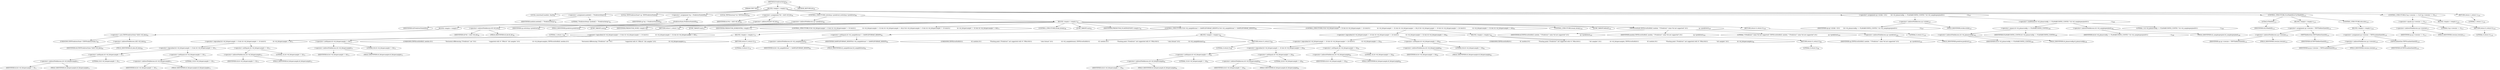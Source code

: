 digraph "PredictorSetup" {  
"35738" [label = <(METHOD,PredictorSetup)<SUB>59</SUB>> ]
"35739" [label = <(PARAM,TIFF *tif)<SUB>59</SUB>> ]
"35740" [label = <(BLOCK,&lt;empty&gt;,&lt;empty&gt;)<SUB>60</SUB>> ]
"35741" [label = <(LOCAL,constchar[] module: char[])<SUB>61</SUB>> ]
"35742" [label = <(&lt;operator&gt;.assignment,module[] = &quot;PredictorSetup&quot;)<SUB>61</SUB>> ]
"35743" [label = <(IDENTIFIER,module,module[] = &quot;PredictorSetup&quot;)<SUB>61</SUB>> ]
"35744" [label = <(LITERAL,&quot;PredictorSetup&quot;,module[] = &quot;PredictorSetup&quot;)<SUB>61</SUB>> ]
"35745" [label = <(LOCAL,TIFFPredictorState* sp: TIFFPredictorState)<SUB>63</SUB>> ]
"35746" [label = <(&lt;operator&gt;.assignment,*sp = PredictorState(tif))<SUB>63</SUB>> ]
"35747" [label = <(IDENTIFIER,sp,*sp = PredictorState(tif))<SUB>63</SUB>> ]
"35748" [label = <(PredictorState,PredictorState(tif))<SUB>63</SUB>> ]
"35749" [label = <(IDENTIFIER,tif,PredictorState(tif))<SUB>63</SUB>> ]
"35750" [label = <(BLOCK,&lt;empty&gt;,&lt;empty&gt;)> ]
"35751" [label = <(&lt;operator&gt;.cast,(TIFFPredictorState *)(tif)-&gt;tif_data)<SUB>63</SUB>> ]
"35752" [label = <(UNKNOWN,TIFFPredictorState *,TIFFPredictorState *)<SUB>63</SUB>> ]
"35753" [label = <(&lt;operator&gt;.indirectFieldAccess,(tif)-&gt;tif_data)<SUB>63</SUB>> ]
"35754" [label = <(IDENTIFIER,tif,(TIFFPredictorState *)(tif)-&gt;tif_data)<SUB>63</SUB>> ]
"35755" [label = <(FIELD_IDENTIFIER,tif_data,tif_data)<SUB>63</SUB>> ]
"35756" [label = <(LOCAL,TIFFDirectory* td: TIFFDirectory)<SUB>64</SUB>> ]
"35757" [label = <(&lt;operator&gt;.assignment,*td = &amp;tif-&gt;tif_dir)<SUB>64</SUB>> ]
"35758" [label = <(IDENTIFIER,td,*td = &amp;tif-&gt;tif_dir)<SUB>64</SUB>> ]
"35759" [label = <(&lt;operator&gt;.addressOf,&amp;tif-&gt;tif_dir)<SUB>64</SUB>> ]
"35760" [label = <(&lt;operator&gt;.indirectFieldAccess,tif-&gt;tif_dir)<SUB>64</SUB>> ]
"35761" [label = <(IDENTIFIER,tif,*td = &amp;tif-&gt;tif_dir)<SUB>64</SUB>> ]
"35762" [label = <(FIELD_IDENTIFIER,tif_dir,tif_dir)<SUB>64</SUB>> ]
"35763" [label = <(CONTROL_STRUCTURE,switch(sp-&gt;predictor),switch(sp-&gt;predictor))<SUB>66</SUB>> ]
"35764" [label = <(&lt;operator&gt;.indirectFieldAccess,sp-&gt;predictor)<SUB>66</SUB>> ]
"35765" [label = <(IDENTIFIER,sp,switch(sp-&gt;predictor))<SUB>66</SUB>> ]
"35766" [label = <(FIELD_IDENTIFIER,predictor,predictor)<SUB>66</SUB>> ]
"35767" [label = <(BLOCK,&lt;empty&gt;,&lt;empty&gt;)<SUB>67</SUB>> ]
"35768" [label = <(JUMP_TARGET,case)<SUB>68</SUB>> ]
"35769" [label = <(IDENTIFIER,PREDICTOR_NONE,&lt;empty&gt;)<SUB>68</SUB>> ]
"35770" [label = <(RETURN,return 1;,return 1;)<SUB>69</SUB>> ]
"35771" [label = <(LITERAL,1,return 1;)<SUB>69</SUB>> ]
"35772" [label = <(JUMP_TARGET,case)<SUB>70</SUB>> ]
"35773" [label = <(IDENTIFIER,PREDICTOR_HORIZONTAL,&lt;empty&gt;)<SUB>70</SUB>> ]
"35774" [label = <(CONTROL_STRUCTURE,if (td-&gt;td_bitspersample != 8 &amp;&amp; td-&gt;td_bitspersample != 16 &amp;&amp;\012                td-&gt;td_bitspersample != 32 &amp;&amp; td-&gt;td_bitspersample != 64),if (td-&gt;td_bitspersample != 8 &amp;&amp; td-&gt;td_bitspersample != 16 &amp;&amp;\012                td-&gt;td_bitspersample != 32 &amp;&amp; td-&gt;td_bitspersample != 64))<SUB>71</SUB>> ]
"35775" [label = <(&lt;operator&gt;.logicalAnd,td-&gt;td_bitspersample != 8 &amp;&amp; td-&gt;td_bitspersample != 16 &amp;&amp;\012                td-&gt;td_bitspersample != 32 &amp;&amp; td-&gt;td_bitspersample != 64)<SUB>71</SUB>> ]
"35776" [label = <(&lt;operator&gt;.logicalAnd,td-&gt;td_bitspersample != 8 &amp;&amp; td-&gt;td_bitspersample != 16 &amp;&amp;\012                td-&gt;td_bitspersample != 32)<SUB>71</SUB>> ]
"35777" [label = <(&lt;operator&gt;.logicalAnd,td-&gt;td_bitspersample != 8 &amp;&amp; td-&gt;td_bitspersample != 16)<SUB>71</SUB>> ]
"35778" [label = <(&lt;operator&gt;.notEquals,td-&gt;td_bitspersample != 8)<SUB>71</SUB>> ]
"35779" [label = <(&lt;operator&gt;.indirectFieldAccess,td-&gt;td_bitspersample)<SUB>71</SUB>> ]
"35780" [label = <(IDENTIFIER,td,td-&gt;td_bitspersample != 8)<SUB>71</SUB>> ]
"35781" [label = <(FIELD_IDENTIFIER,td_bitspersample,td_bitspersample)<SUB>71</SUB>> ]
"35782" [label = <(LITERAL,8,td-&gt;td_bitspersample != 8)<SUB>71</SUB>> ]
"35783" [label = <(&lt;operator&gt;.notEquals,td-&gt;td_bitspersample != 16)<SUB>71</SUB>> ]
"35784" [label = <(&lt;operator&gt;.indirectFieldAccess,td-&gt;td_bitspersample)<SUB>71</SUB>> ]
"35785" [label = <(IDENTIFIER,td,td-&gt;td_bitspersample != 16)<SUB>71</SUB>> ]
"35786" [label = <(FIELD_IDENTIFIER,td_bitspersample,td_bitspersample)<SUB>71</SUB>> ]
"35787" [label = <(LITERAL,16,td-&gt;td_bitspersample != 16)<SUB>71</SUB>> ]
"35788" [label = <(&lt;operator&gt;.notEquals,td-&gt;td_bitspersample != 32)<SUB>72</SUB>> ]
"35789" [label = <(&lt;operator&gt;.indirectFieldAccess,td-&gt;td_bitspersample)<SUB>72</SUB>> ]
"35790" [label = <(IDENTIFIER,td,td-&gt;td_bitspersample != 32)<SUB>72</SUB>> ]
"35791" [label = <(FIELD_IDENTIFIER,td_bitspersample,td_bitspersample)<SUB>72</SUB>> ]
"35792" [label = <(LITERAL,32,td-&gt;td_bitspersample != 32)<SUB>72</SUB>> ]
"35793" [label = <(&lt;operator&gt;.notEquals,td-&gt;td_bitspersample != 64)<SUB>72</SUB>> ]
"35794" [label = <(&lt;operator&gt;.indirectFieldAccess,td-&gt;td_bitspersample)<SUB>72</SUB>> ]
"35795" [label = <(IDENTIFIER,td,td-&gt;td_bitspersample != 64)<SUB>72</SUB>> ]
"35796" [label = <(FIELD_IDENTIFIER,td_bitspersample,td_bitspersample)<SUB>72</SUB>> ]
"35797" [label = <(LITERAL,64,td-&gt;td_bitspersample != 64)<SUB>72</SUB>> ]
"35798" [label = <(BLOCK,&lt;empty&gt;,&lt;empty&gt;)<SUB>73</SUB>> ]
"35799" [label = <(UNKNOWN,TIFFErrorExtR(tif, module,\012                              &quot;Horizontal differencing \&quot;Predictor\&quot; not &quot;\012                              &quot;supported with %&quot; PRIu16 &quot;-bit samples&quot;,\012                              td-&gt;td_bitspersample);,TIFFErrorExtR(tif, module,\012                              &quot;Horizontal differencing \&quot;Predictor\&quot; not &quot;\012                              &quot;supported with %&quot; PRIu16 &quot;-bit samples&quot;,\012                              td-&gt;td_bitspersample);)<SUB>74</SUB>> ]
"35800" [label = <(RETURN,return 0;,return 0;)<SUB>78</SUB>> ]
"35801" [label = <(LITERAL,0,return 0;)<SUB>78</SUB>> ]
"35802" [label = <(CONTROL_STRUCTURE,break;,break;)<SUB>80</SUB>> ]
"35803" [label = <(JUMP_TARGET,case)<SUB>81</SUB>> ]
"35804" [label = <(IDENTIFIER,PREDICTOR_FLOATINGPOINT,&lt;empty&gt;)<SUB>81</SUB>> ]
"35805" [label = <(CONTROL_STRUCTURE,if (td-&gt;td_sampleformat != SAMPLEFORMAT_IEEEFP),if (td-&gt;td_sampleformat != SAMPLEFORMAT_IEEEFP))<SUB>82</SUB>> ]
"35806" [label = <(&lt;operator&gt;.notEquals,td-&gt;td_sampleformat != SAMPLEFORMAT_IEEEFP)<SUB>82</SUB>> ]
"35807" [label = <(&lt;operator&gt;.indirectFieldAccess,td-&gt;td_sampleformat)<SUB>82</SUB>> ]
"35808" [label = <(IDENTIFIER,td,td-&gt;td_sampleformat != SAMPLEFORMAT_IEEEFP)<SUB>82</SUB>> ]
"35809" [label = <(FIELD_IDENTIFIER,td_sampleformat,td_sampleformat)<SUB>82</SUB>> ]
"35810" [label = <(IDENTIFIER,SAMPLEFORMAT_IEEEFP,td-&gt;td_sampleformat != SAMPLEFORMAT_IEEEFP)<SUB>82</SUB>> ]
"35811" [label = <(BLOCK,&lt;empty&gt;,&lt;empty&gt;)<SUB>83</SUB>> ]
"35812" [label = <(UNKNOWN,TIFFErrorExtR(\012                    tif, module,\012                    &quot;Floating point \&quot;Predictor\&quot; not supported with %&quot; PRIu16\012                    &quot; data format&quot;,\012                    td-&gt;td_sampleformat);,TIFFErrorExtR(\012                    tif, module,\012                    &quot;Floating point \&quot;Predictor\&quot; not supported with %&quot; PRIu16\012                    &quot; data format&quot;,\012                    td-&gt;td_sampleformat);)<SUB>84</SUB>> ]
"35813" [label = <(RETURN,return 0;,return 0;)<SUB>89</SUB>> ]
"35814" [label = <(LITERAL,0,return 0;)<SUB>89</SUB>> ]
"35815" [label = <(CONTROL_STRUCTURE,if (td-&gt;td_bitspersample != 16 &amp;&amp; td-&gt;td_bitspersample != 24 &amp;&amp;\012                td-&gt;td_bitspersample != 32 &amp;&amp; td-&gt;td_bitspersample != 64),if (td-&gt;td_bitspersample != 16 &amp;&amp; td-&gt;td_bitspersample != 24 &amp;&amp;\012                td-&gt;td_bitspersample != 32 &amp;&amp; td-&gt;td_bitspersample != 64))<SUB>91</SUB>> ]
"35816" [label = <(&lt;operator&gt;.logicalAnd,td-&gt;td_bitspersample != 16 &amp;&amp; td-&gt;td_bitspersample != 24 &amp;&amp;\012                td-&gt;td_bitspersample != 32 &amp;&amp; td-&gt;td_bitspersample != 64)<SUB>91</SUB>> ]
"35817" [label = <(&lt;operator&gt;.logicalAnd,td-&gt;td_bitspersample != 16 &amp;&amp; td-&gt;td_bitspersample != 24 &amp;&amp;\012                td-&gt;td_bitspersample != 32)<SUB>91</SUB>> ]
"35818" [label = <(&lt;operator&gt;.logicalAnd,td-&gt;td_bitspersample != 16 &amp;&amp; td-&gt;td_bitspersample != 24)<SUB>91</SUB>> ]
"35819" [label = <(&lt;operator&gt;.notEquals,td-&gt;td_bitspersample != 16)<SUB>91</SUB>> ]
"35820" [label = <(&lt;operator&gt;.indirectFieldAccess,td-&gt;td_bitspersample)<SUB>91</SUB>> ]
"35821" [label = <(IDENTIFIER,td,td-&gt;td_bitspersample != 16)<SUB>91</SUB>> ]
"35822" [label = <(FIELD_IDENTIFIER,td_bitspersample,td_bitspersample)<SUB>91</SUB>> ]
"35823" [label = <(LITERAL,16,td-&gt;td_bitspersample != 16)<SUB>91</SUB>> ]
"35824" [label = <(&lt;operator&gt;.notEquals,td-&gt;td_bitspersample != 24)<SUB>91</SUB>> ]
"35825" [label = <(&lt;operator&gt;.indirectFieldAccess,td-&gt;td_bitspersample)<SUB>91</SUB>> ]
"35826" [label = <(IDENTIFIER,td,td-&gt;td_bitspersample != 24)<SUB>91</SUB>> ]
"35827" [label = <(FIELD_IDENTIFIER,td_bitspersample,td_bitspersample)<SUB>91</SUB>> ]
"35828" [label = <(LITERAL,24,td-&gt;td_bitspersample != 24)<SUB>91</SUB>> ]
"35829" [label = <(&lt;operator&gt;.notEquals,td-&gt;td_bitspersample != 32)<SUB>92</SUB>> ]
"35830" [label = <(&lt;operator&gt;.indirectFieldAccess,td-&gt;td_bitspersample)<SUB>92</SUB>> ]
"35831" [label = <(IDENTIFIER,td,td-&gt;td_bitspersample != 32)<SUB>92</SUB>> ]
"35832" [label = <(FIELD_IDENTIFIER,td_bitspersample,td_bitspersample)<SUB>92</SUB>> ]
"35833" [label = <(LITERAL,32,td-&gt;td_bitspersample != 32)<SUB>92</SUB>> ]
"35834" [label = <(&lt;operator&gt;.notEquals,td-&gt;td_bitspersample != 64)<SUB>92</SUB>> ]
"35835" [label = <(&lt;operator&gt;.indirectFieldAccess,td-&gt;td_bitspersample)<SUB>92</SUB>> ]
"35836" [label = <(IDENTIFIER,td,td-&gt;td_bitspersample != 64)<SUB>92</SUB>> ]
"35837" [label = <(FIELD_IDENTIFIER,td_bitspersample,td_bitspersample)<SUB>92</SUB>> ]
"35838" [label = <(LITERAL,64,td-&gt;td_bitspersample != 64)<SUB>92</SUB>> ]
"35839" [label = <(BLOCK,&lt;empty&gt;,&lt;empty&gt;)<SUB>93</SUB>> ]
"35840" [label = <(UNKNOWN,TIFFErrorExtR(\012                    tif, module,\012                    &quot;Floating point \&quot;Predictor\&quot; not supported with %&quot; PRIu16\012                    &quot;-bit samples&quot;,\012                    td-&gt;td_bitspersample);,TIFFErrorExtR(\012                    tif, module,\012                    &quot;Floating point \&quot;Predictor\&quot; not supported with %&quot; PRIu16\012                    &quot;-bit samples&quot;,\012                    td-&gt;td_bitspersample);)<SUB>94</SUB>> ]
"35841" [label = <(RETURN,return 0;,return 0;)<SUB>99</SUB>> ]
"35842" [label = <(LITERAL,0,return 0;)<SUB>99</SUB>> ]
"35843" [label = <(CONTROL_STRUCTURE,break;,break;)<SUB>101</SUB>> ]
"35844" [label = <(JUMP_TARGET,default)<SUB>102</SUB>> ]
"35845" [label = <(TIFFErrorExtR,TIFFErrorExtR(tif, module, &quot;\&quot;Predictor\&quot; value %d not supported&quot;,\012                          sp-&gt;predictor))<SUB>103</SUB>> ]
"35846" [label = <(IDENTIFIER,tif,TIFFErrorExtR(tif, module, &quot;\&quot;Predictor\&quot; value %d not supported&quot;,\012                          sp-&gt;predictor))<SUB>103</SUB>> ]
"35847" [label = <(IDENTIFIER,module,TIFFErrorExtR(tif, module, &quot;\&quot;Predictor\&quot; value %d not supported&quot;,\012                          sp-&gt;predictor))<SUB>103</SUB>> ]
"35848" [label = <(LITERAL,&quot;\&quot;Predictor\&quot; value %d not supported&quot;,TIFFErrorExtR(tif, module, &quot;\&quot;Predictor\&quot; value %d not supported&quot;,\012                          sp-&gt;predictor))<SUB>103</SUB>> ]
"35849" [label = <(&lt;operator&gt;.indirectFieldAccess,sp-&gt;predictor)<SUB>104</SUB>> ]
"35850" [label = <(IDENTIFIER,sp,TIFFErrorExtR(tif, module, &quot;\&quot;Predictor\&quot; value %d not supported&quot;,\012                          sp-&gt;predictor))<SUB>104</SUB>> ]
"35851" [label = <(FIELD_IDENTIFIER,predictor,predictor)<SUB>104</SUB>> ]
"35852" [label = <(RETURN,return 0;,return 0;)<SUB>105</SUB>> ]
"35853" [label = <(LITERAL,0,return 0;)<SUB>105</SUB>> ]
"35854" [label = <(&lt;operator&gt;.assignment,sp-&gt;stride =\012        (td-&gt;td_planarconfig == PLANARCONFIG_CONTIG ? td-&gt;td_samplesperpixel\012                                                    : 1))<SUB>107</SUB>> ]
"35855" [label = <(&lt;operator&gt;.indirectFieldAccess,sp-&gt;stride)<SUB>107</SUB>> ]
"35856" [label = <(IDENTIFIER,sp,sp-&gt;stride =\012        (td-&gt;td_planarconfig == PLANARCONFIG_CONTIG ? td-&gt;td_samplesperpixel\012                                                    : 1))<SUB>107</SUB>> ]
"35857" [label = <(FIELD_IDENTIFIER,stride,stride)<SUB>107</SUB>> ]
"35858" [label = <(&lt;operator&gt;.conditional,td-&gt;td_planarconfig == PLANARCONFIG_CONTIG ? td-&gt;td_samplesperpixel\012                                                    : 1)<SUB>108</SUB>> ]
"35859" [label = <(&lt;operator&gt;.equals,td-&gt;td_planarconfig == PLANARCONFIG_CONTIG)<SUB>108</SUB>> ]
"35860" [label = <(&lt;operator&gt;.indirectFieldAccess,td-&gt;td_planarconfig)<SUB>108</SUB>> ]
"35861" [label = <(IDENTIFIER,td,td-&gt;td_planarconfig == PLANARCONFIG_CONTIG)<SUB>108</SUB>> ]
"35862" [label = <(FIELD_IDENTIFIER,td_planarconfig,td_planarconfig)<SUB>108</SUB>> ]
"35863" [label = <(IDENTIFIER,PLANARCONFIG_CONTIG,td-&gt;td_planarconfig == PLANARCONFIG_CONTIG)<SUB>108</SUB>> ]
"35864" [label = <(&lt;operator&gt;.indirectFieldAccess,td-&gt;td_samplesperpixel)<SUB>108</SUB>> ]
"35865" [label = <(IDENTIFIER,td,td-&gt;td_planarconfig == PLANARCONFIG_CONTIG ? td-&gt;td_samplesperpixel\012                                                    : 1)<SUB>108</SUB>> ]
"35866" [label = <(FIELD_IDENTIFIER,td_samplesperpixel,td_samplesperpixel)<SUB>108</SUB>> ]
"35867" [label = <(LITERAL,1,td-&gt;td_planarconfig == PLANARCONFIG_CONTIG ? td-&gt;td_samplesperpixel\012                                                    : 1)<SUB>109</SUB>> ]
"35868" [label = <(CONTROL_STRUCTURE,if (isTiled(tif)),if (isTiled(tif)))<SUB>113</SUB>> ]
"35869" [label = <(isTiled,isTiled(tif))<SUB>113</SUB>> ]
"35870" [label = <(IDENTIFIER,tif,isTiled(tif))<SUB>113</SUB>> ]
"35871" [label = <(BLOCK,&lt;empty&gt;,&lt;empty&gt;)<SUB>114</SUB>> ]
"35872" [label = <(&lt;operator&gt;.assignment,sp-&gt;rowsize = TIFFTileRowSize(tif))<SUB>114</SUB>> ]
"35873" [label = <(&lt;operator&gt;.indirectFieldAccess,sp-&gt;rowsize)<SUB>114</SUB>> ]
"35874" [label = <(IDENTIFIER,sp,sp-&gt;rowsize = TIFFTileRowSize(tif))<SUB>114</SUB>> ]
"35875" [label = <(FIELD_IDENTIFIER,rowsize,rowsize)<SUB>114</SUB>> ]
"35876" [label = <(TIFFTileRowSize,TIFFTileRowSize(tif))<SUB>114</SUB>> ]
"35877" [label = <(IDENTIFIER,tif,TIFFTileRowSize(tif))<SUB>114</SUB>> ]
"35878" [label = <(CONTROL_STRUCTURE,else,else)<SUB>116</SUB>> ]
"35879" [label = <(BLOCK,&lt;empty&gt;,&lt;empty&gt;)<SUB>116</SUB>> ]
"35880" [label = <(&lt;operator&gt;.assignment,sp-&gt;rowsize = TIFFScanlineSize(tif))<SUB>116</SUB>> ]
"35881" [label = <(&lt;operator&gt;.indirectFieldAccess,sp-&gt;rowsize)<SUB>116</SUB>> ]
"35882" [label = <(IDENTIFIER,sp,sp-&gt;rowsize = TIFFScanlineSize(tif))<SUB>116</SUB>> ]
"35883" [label = <(FIELD_IDENTIFIER,rowsize,rowsize)<SUB>116</SUB>> ]
"35884" [label = <(TIFFScanlineSize,TIFFScanlineSize(tif))<SUB>116</SUB>> ]
"35885" [label = <(IDENTIFIER,tif,TIFFScanlineSize(tif))<SUB>116</SUB>> ]
"35886" [label = <(CONTROL_STRUCTURE,if (sp-&gt;rowsize == 0),if (sp-&gt;rowsize == 0))<SUB>117</SUB>> ]
"35887" [label = <(&lt;operator&gt;.equals,sp-&gt;rowsize == 0)<SUB>117</SUB>> ]
"35888" [label = <(&lt;operator&gt;.indirectFieldAccess,sp-&gt;rowsize)<SUB>117</SUB>> ]
"35889" [label = <(IDENTIFIER,sp,sp-&gt;rowsize == 0)<SUB>117</SUB>> ]
"35890" [label = <(FIELD_IDENTIFIER,rowsize,rowsize)<SUB>117</SUB>> ]
"35891" [label = <(LITERAL,0,sp-&gt;rowsize == 0)<SUB>117</SUB>> ]
"35892" [label = <(BLOCK,&lt;empty&gt;,&lt;empty&gt;)<SUB>118</SUB>> ]
"35893" [label = <(RETURN,return 0;,return 0;)<SUB>118</SUB>> ]
"35894" [label = <(LITERAL,0,return 0;)<SUB>118</SUB>> ]
"35895" [label = <(RETURN,return 1;,return 1;)<SUB>120</SUB>> ]
"35896" [label = <(LITERAL,1,return 1;)<SUB>120</SUB>> ]
"35897" [label = <(METHOD_RETURN,int)<SUB>59</SUB>> ]
  "35738" -> "35739" 
  "35738" -> "35740" 
  "35738" -> "35897" 
  "35740" -> "35741" 
  "35740" -> "35742" 
  "35740" -> "35745" 
  "35740" -> "35746" 
  "35740" -> "35756" 
  "35740" -> "35757" 
  "35740" -> "35763" 
  "35740" -> "35854" 
  "35740" -> "35868" 
  "35740" -> "35886" 
  "35740" -> "35895" 
  "35742" -> "35743" 
  "35742" -> "35744" 
  "35746" -> "35747" 
  "35746" -> "35748" 
  "35748" -> "35749" 
  "35748" -> "35750" 
  "35750" -> "35751" 
  "35751" -> "35752" 
  "35751" -> "35753" 
  "35753" -> "35754" 
  "35753" -> "35755" 
  "35757" -> "35758" 
  "35757" -> "35759" 
  "35759" -> "35760" 
  "35760" -> "35761" 
  "35760" -> "35762" 
  "35763" -> "35764" 
  "35763" -> "35767" 
  "35764" -> "35765" 
  "35764" -> "35766" 
  "35767" -> "35768" 
  "35767" -> "35769" 
  "35767" -> "35770" 
  "35767" -> "35772" 
  "35767" -> "35773" 
  "35767" -> "35774" 
  "35767" -> "35802" 
  "35767" -> "35803" 
  "35767" -> "35804" 
  "35767" -> "35805" 
  "35767" -> "35815" 
  "35767" -> "35843" 
  "35767" -> "35844" 
  "35767" -> "35845" 
  "35767" -> "35852" 
  "35770" -> "35771" 
  "35774" -> "35775" 
  "35774" -> "35798" 
  "35775" -> "35776" 
  "35775" -> "35793" 
  "35776" -> "35777" 
  "35776" -> "35788" 
  "35777" -> "35778" 
  "35777" -> "35783" 
  "35778" -> "35779" 
  "35778" -> "35782" 
  "35779" -> "35780" 
  "35779" -> "35781" 
  "35783" -> "35784" 
  "35783" -> "35787" 
  "35784" -> "35785" 
  "35784" -> "35786" 
  "35788" -> "35789" 
  "35788" -> "35792" 
  "35789" -> "35790" 
  "35789" -> "35791" 
  "35793" -> "35794" 
  "35793" -> "35797" 
  "35794" -> "35795" 
  "35794" -> "35796" 
  "35798" -> "35799" 
  "35798" -> "35800" 
  "35800" -> "35801" 
  "35805" -> "35806" 
  "35805" -> "35811" 
  "35806" -> "35807" 
  "35806" -> "35810" 
  "35807" -> "35808" 
  "35807" -> "35809" 
  "35811" -> "35812" 
  "35811" -> "35813" 
  "35813" -> "35814" 
  "35815" -> "35816" 
  "35815" -> "35839" 
  "35816" -> "35817" 
  "35816" -> "35834" 
  "35817" -> "35818" 
  "35817" -> "35829" 
  "35818" -> "35819" 
  "35818" -> "35824" 
  "35819" -> "35820" 
  "35819" -> "35823" 
  "35820" -> "35821" 
  "35820" -> "35822" 
  "35824" -> "35825" 
  "35824" -> "35828" 
  "35825" -> "35826" 
  "35825" -> "35827" 
  "35829" -> "35830" 
  "35829" -> "35833" 
  "35830" -> "35831" 
  "35830" -> "35832" 
  "35834" -> "35835" 
  "35834" -> "35838" 
  "35835" -> "35836" 
  "35835" -> "35837" 
  "35839" -> "35840" 
  "35839" -> "35841" 
  "35841" -> "35842" 
  "35845" -> "35846" 
  "35845" -> "35847" 
  "35845" -> "35848" 
  "35845" -> "35849" 
  "35849" -> "35850" 
  "35849" -> "35851" 
  "35852" -> "35853" 
  "35854" -> "35855" 
  "35854" -> "35858" 
  "35855" -> "35856" 
  "35855" -> "35857" 
  "35858" -> "35859" 
  "35858" -> "35864" 
  "35858" -> "35867" 
  "35859" -> "35860" 
  "35859" -> "35863" 
  "35860" -> "35861" 
  "35860" -> "35862" 
  "35864" -> "35865" 
  "35864" -> "35866" 
  "35868" -> "35869" 
  "35868" -> "35871" 
  "35868" -> "35878" 
  "35869" -> "35870" 
  "35871" -> "35872" 
  "35872" -> "35873" 
  "35872" -> "35876" 
  "35873" -> "35874" 
  "35873" -> "35875" 
  "35876" -> "35877" 
  "35878" -> "35879" 
  "35879" -> "35880" 
  "35880" -> "35881" 
  "35880" -> "35884" 
  "35881" -> "35882" 
  "35881" -> "35883" 
  "35884" -> "35885" 
  "35886" -> "35887" 
  "35886" -> "35892" 
  "35887" -> "35888" 
  "35887" -> "35891" 
  "35888" -> "35889" 
  "35888" -> "35890" 
  "35892" -> "35893" 
  "35893" -> "35894" 
  "35895" -> "35896" 
}
